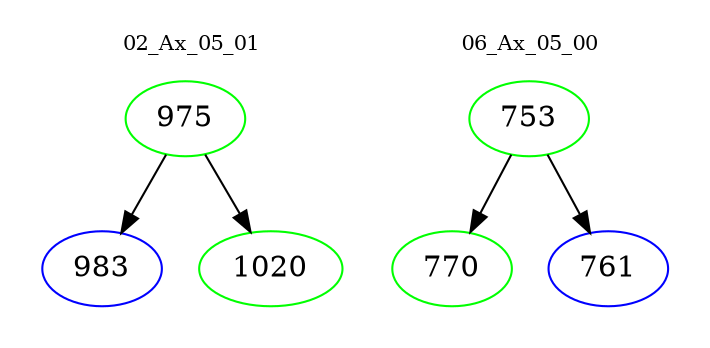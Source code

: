digraph{
subgraph cluster_0 {
color = white
label = "02_Ax_05_01";
fontsize=10;
T0_975 [label="975", color="green"]
T0_975 -> T0_983 [color="black"]
T0_983 [label="983", color="blue"]
T0_975 -> T0_1020 [color="black"]
T0_1020 [label="1020", color="green"]
}
subgraph cluster_1 {
color = white
label = "06_Ax_05_00";
fontsize=10;
T1_753 [label="753", color="green"]
T1_753 -> T1_770 [color="black"]
T1_770 [label="770", color="green"]
T1_753 -> T1_761 [color="black"]
T1_761 [label="761", color="blue"]
}
}
